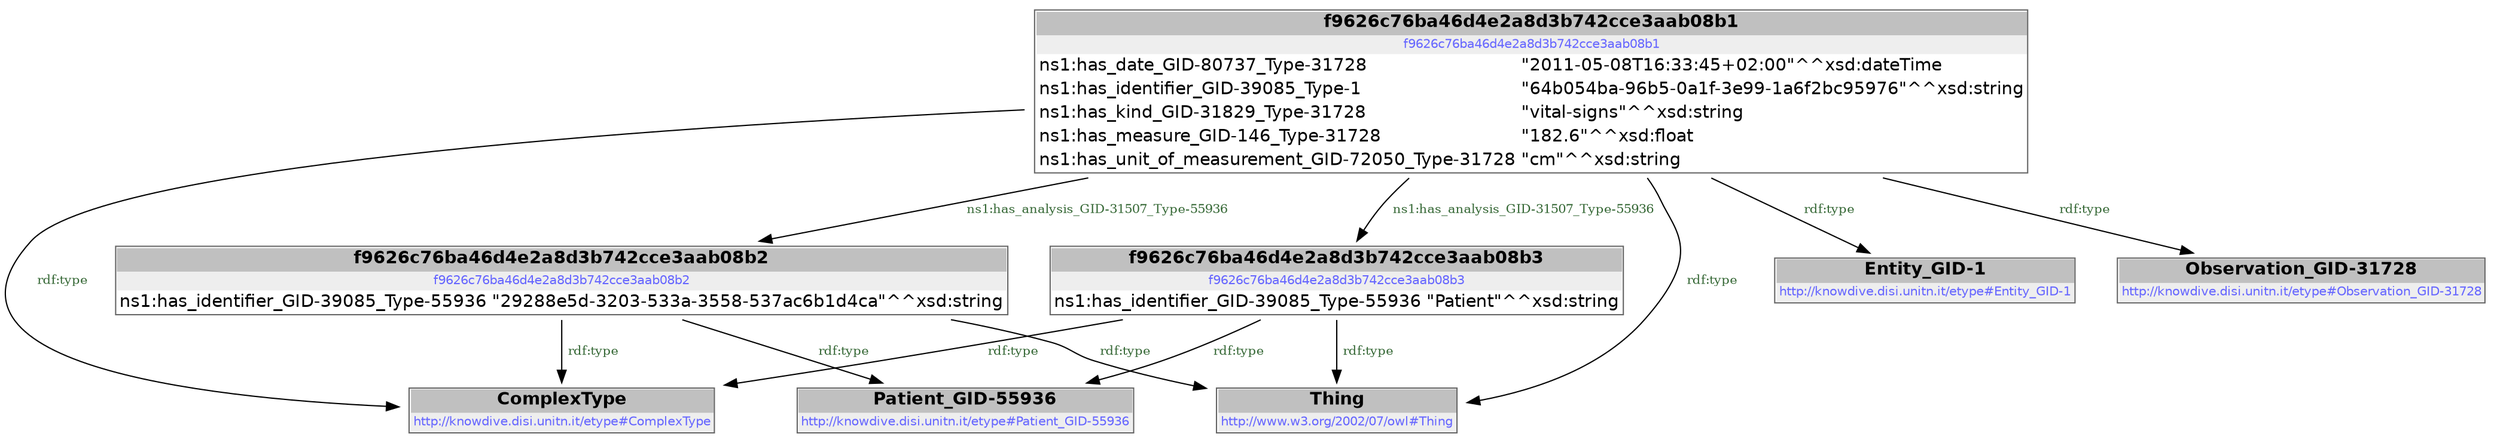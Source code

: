 digraph { 
 node [ fontname="DejaVu Sans" ] ; 
	node0 -> node1 [ color=BLACK, label=< <font point-size='10' color='#336633'>rdf:type</font> > ] ;
	node2 -> node1 [ color=BLACK, label=< <font point-size='10' color='#336633'>rdf:type</font> > ] ;
	node0 -> node2 [ color=BLACK, label=< <font point-size='10' color='#336633'>ns1:has_analysis_GID-31507_Type-55936</font> > ] ;
	node0 -> node3 [ color=BLACK, label=< <font point-size='10' color='#336633'>rdf:type</font> > ] ;
	node0 -> node4 [ color=BLACK, label=< <font point-size='10' color='#336633'>ns1:has_analysis_GID-31507_Type-55936</font> > ] ;
	node4 -> node1 [ color=BLACK, label=< <font point-size='10' color='#336633'>rdf:type</font> > ] ;
	node0 -> node5 [ color=BLACK, label=< <font point-size='10' color='#336633'>rdf:type</font> > ] ;
	node2 -> node3 [ color=BLACK, label=< <font point-size='10' color='#336633'>rdf:type</font> > ] ;
	node4 -> node6 [ color=BLACK, label=< <font point-size='10' color='#336633'>rdf:type</font> > ] ;
	node2 -> node6 [ color=BLACK, label=< <font point-size='10' color='#336633'>rdf:type</font> > ] ;
	node4 -> node3 [ color=BLACK, label=< <font point-size='10' color='#336633'>rdf:type</font> > ] ;
	node0 -> node7 [ color=BLACK, label=< <font point-size='10' color='#336633'>rdf:type</font> > ] ;
# f9626c76ba46d4e2a8d3b742cce3aab08b1 node0
node0 [ shape=none, color=black label=< <table color='#666666' cellborder='0' cellspacing='0' border='1'><tr><td colspan='2' bgcolor='grey'><B>f9626c76ba46d4e2a8d3b742cce3aab08b1</B></td></tr><tr><td href='f9626c76ba46d4e2a8d3b742cce3aab08b1' bgcolor='#eeeeee' colspan='2'><font point-size='10' color='#6666ff'>f9626c76ba46d4e2a8d3b742cce3aab08b1</font></td></tr><tr><td align='left'>ns1:has_date_GID-80737_Type-31728</td><td align='left'>&quot;2011-05-08T16:33:45+02:00&quot;^^xsd:dateTime</td></tr><tr><td align='left'>ns1:has_identifier_GID-39085_Type-1</td><td align='left'>&quot;64b054ba-96b5-0a1f-3e99-1a6f2bc95976&quot;^^xsd:string</td></tr><tr><td align='left'>ns1:has_kind_GID-31829_Type-31728</td><td align='left'>&quot;vital-signs&quot;^^xsd:string</td></tr><tr><td align='left'>ns1:has_measure_GID-146_Type-31728</td><td align='left'>&quot;182.6&quot;^^xsd:float</td></tr><tr><td align='left'>ns1:has_unit_of_measurement_GID-72050_Type-31728</td><td align='left'>&quot;cm&quot;^^xsd:string</td></tr></table> > ] 
# http://knowdive.disi.unitn.it/etype#ComplexType node1
node1 [ shape=none, color=black label=< <table color='#666666' cellborder='0' cellspacing='0' border='1'><tr><td colspan='2' bgcolor='grey'><B>ComplexType</B></td></tr><tr><td href='http://knowdive.disi.unitn.it/etype#ComplexType' bgcolor='#eeeeee' colspan='2'><font point-size='10' color='#6666ff'>http://knowdive.disi.unitn.it/etype#ComplexType</font></td></tr></table> > ] 
# f9626c76ba46d4e2a8d3b742cce3aab08b3 node2
node2 [ shape=none, color=black label=< <table color='#666666' cellborder='0' cellspacing='0' border='1'><tr><td colspan='2' bgcolor='grey'><B>f9626c76ba46d4e2a8d3b742cce3aab08b3</B></td></tr><tr><td href='f9626c76ba46d4e2a8d3b742cce3aab08b3' bgcolor='#eeeeee' colspan='2'><font point-size='10' color='#6666ff'>f9626c76ba46d4e2a8d3b742cce3aab08b3</font></td></tr><tr><td align='left'>ns1:has_identifier_GID-39085_Type-55936</td><td align='left'>&quot;Patient&quot;^^xsd:string</td></tr></table> > ] 
# http://www.w3.org/2002/07/owl#Thing node3
node3 [ shape=none, color=black label=< <table color='#666666' cellborder='0' cellspacing='0' border='1'><tr><td colspan='2' bgcolor='grey'><B>Thing</B></td></tr><tr><td href='http://www.w3.org/2002/07/owl#Thing' bgcolor='#eeeeee' colspan='2'><font point-size='10' color='#6666ff'>http://www.w3.org/2002/07/owl#Thing</font></td></tr></table> > ] 
# f9626c76ba46d4e2a8d3b742cce3aab08b2 node4
node4 [ shape=none, color=black label=< <table color='#666666' cellborder='0' cellspacing='0' border='1'><tr><td colspan='2' bgcolor='grey'><B>f9626c76ba46d4e2a8d3b742cce3aab08b2</B></td></tr><tr><td href='f9626c76ba46d4e2a8d3b742cce3aab08b2' bgcolor='#eeeeee' colspan='2'><font point-size='10' color='#6666ff'>f9626c76ba46d4e2a8d3b742cce3aab08b2</font></td></tr><tr><td align='left'>ns1:has_identifier_GID-39085_Type-55936</td><td align='left'>&quot;29288e5d-3203-533a-3558-537ac6b1d4ca&quot;^^xsd:string</td></tr></table> > ] 
# http://knowdive.disi.unitn.it/etype#Entity_GID-1 node5
node5 [ shape=none, color=black label=< <table color='#666666' cellborder='0' cellspacing='0' border='1'><tr><td colspan='2' bgcolor='grey'><B>Entity_GID-1</B></td></tr><tr><td href='http://knowdive.disi.unitn.it/etype#Entity_GID-1' bgcolor='#eeeeee' colspan='2'><font point-size='10' color='#6666ff'>http://knowdive.disi.unitn.it/etype#Entity_GID-1</font></td></tr></table> > ] 
# http://knowdive.disi.unitn.it/etype#Patient_GID-55936 node6
node6 [ shape=none, color=black label=< <table color='#666666' cellborder='0' cellspacing='0' border='1'><tr><td colspan='2' bgcolor='grey'><B>Patient_GID-55936</B></td></tr><tr><td href='http://knowdive.disi.unitn.it/etype#Patient_GID-55936' bgcolor='#eeeeee' colspan='2'><font point-size='10' color='#6666ff'>http://knowdive.disi.unitn.it/etype#Patient_GID-55936</font></td></tr></table> > ] 
# http://knowdive.disi.unitn.it/etype#Observation_GID-31728 node7
node7 [ shape=none, color=black label=< <table color='#666666' cellborder='0' cellspacing='0' border='1'><tr><td colspan='2' bgcolor='grey'><B>Observation_GID-31728</B></td></tr><tr><td href='http://knowdive.disi.unitn.it/etype#Observation_GID-31728' bgcolor='#eeeeee' colspan='2'><font point-size='10' color='#6666ff'>http://knowdive.disi.unitn.it/etype#Observation_GID-31728</font></td></tr></table> > ] 
}
